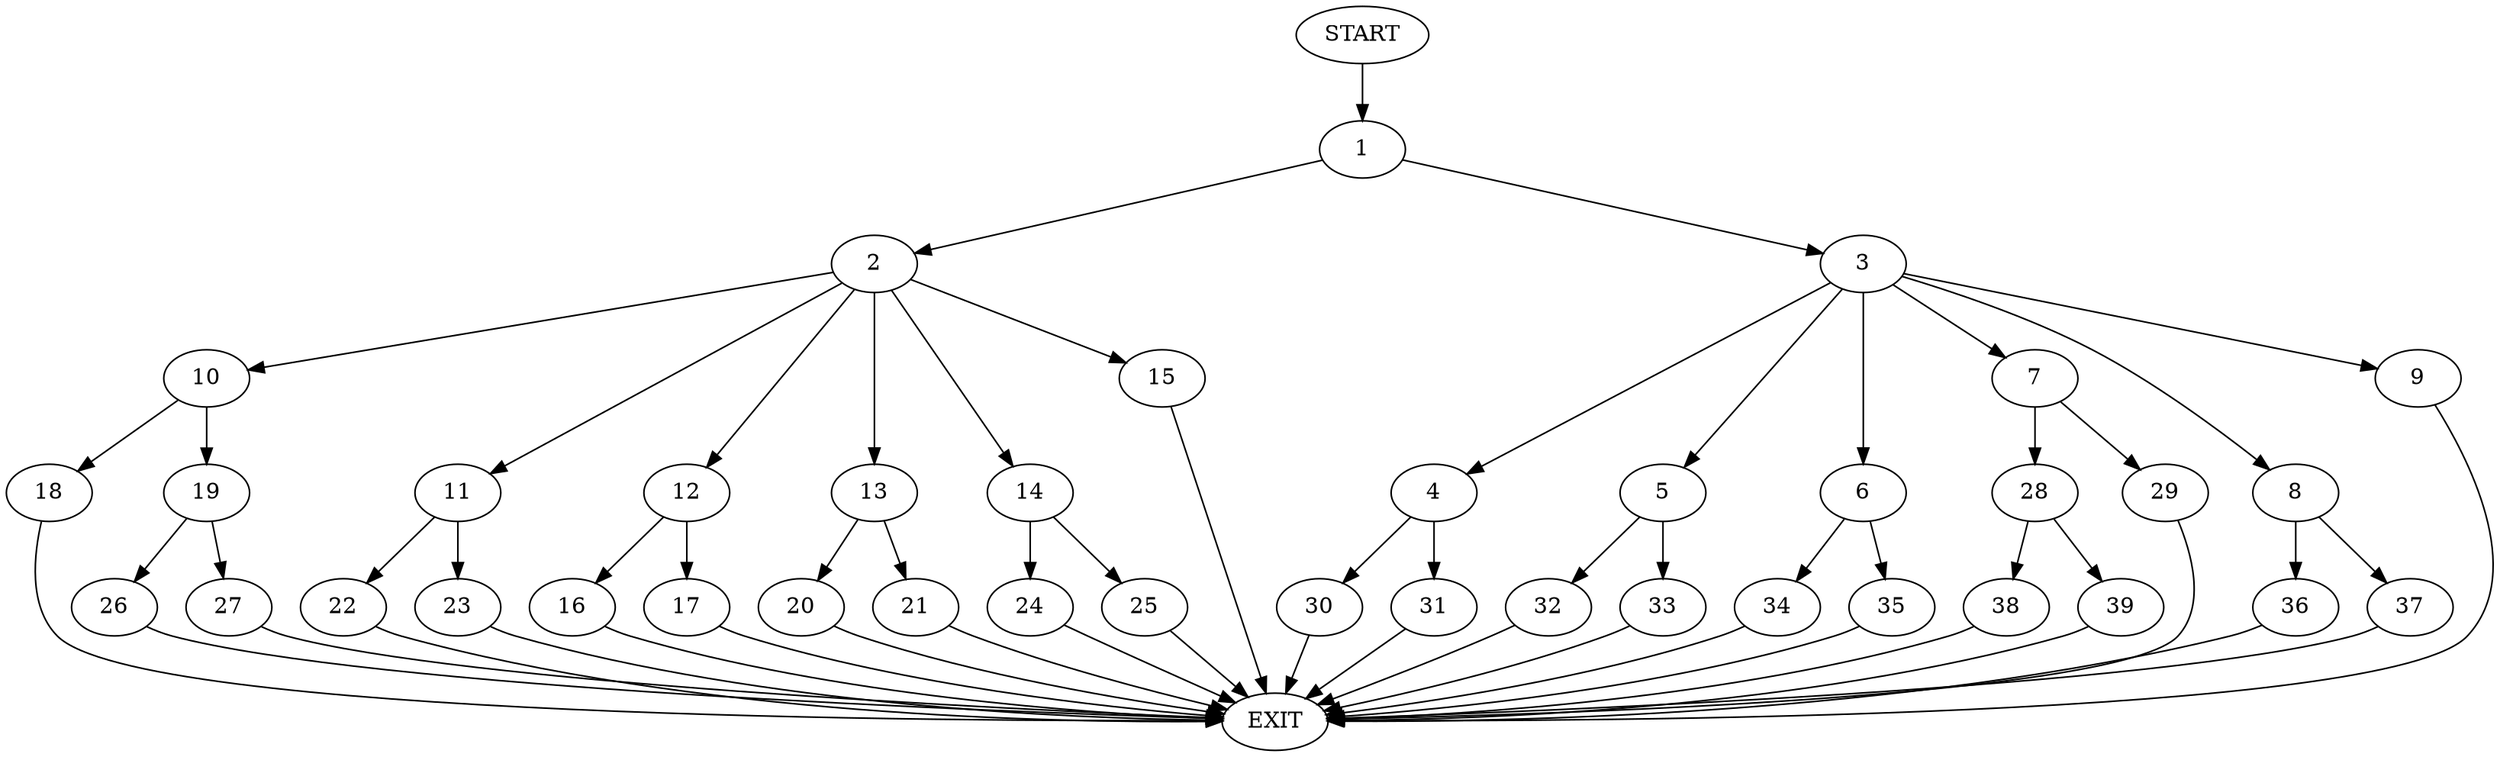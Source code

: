digraph {
0 [label="START"]
40 [label="EXIT"]
0 -> 1
1 -> 2
1 -> 3
3 -> 4
3 -> 5
3 -> 6
3 -> 7
3 -> 8
3 -> 9
2 -> 10
2 -> 11
2 -> 12
2 -> 13
2 -> 14
2 -> 15
12 -> 16
12 -> 17
10 -> 18
10 -> 19
13 -> 20
13 -> 21
11 -> 22
11 -> 23
15 -> 40
14 -> 24
14 -> 25
19 -> 26
19 -> 27
18 -> 40
26 -> 40
27 -> 40
24 -> 40
25 -> 40
21 -> 40
20 -> 40
16 -> 40
17 -> 40
23 -> 40
22 -> 40
7 -> 28
7 -> 29
4 -> 30
4 -> 31
5 -> 32
5 -> 33
6 -> 34
6 -> 35
8 -> 36
8 -> 37
9 -> 40
28 -> 38
28 -> 39
29 -> 40
38 -> 40
39 -> 40
34 -> 40
35 -> 40
33 -> 40
32 -> 40
36 -> 40
37 -> 40
31 -> 40
30 -> 40
}
